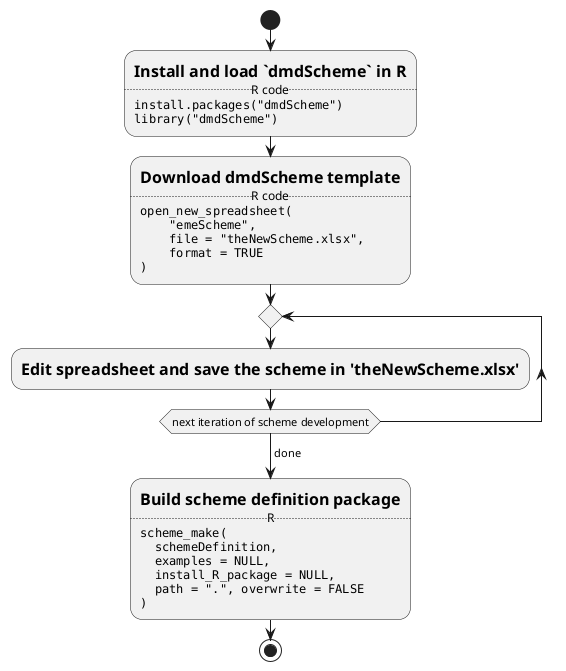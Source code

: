 #!/usr/local/bin/plantuml

@startuml

start
''''''''''''
:= Install and load `dmdScheme` in R
..R code..
""install.packages("dmdScheme")""
""library("dmdScheme")"";
''''''''''''
:= Download dmdScheme template
..R code..
""open_new_spreadsheet(""
""    "emeScheme",""
""    file = "theNewScheme.xlsx",""
""    format = TRUE""
"")"";
''''''''''''
repeat
  := Edit spreadsheet and save the scheme in 'theNewScheme.xlsx';
repeat while (next iteration of scheme development);
-> done;
''''''''''''
:= Build scheme definition package
..R..
""scheme_make(""
""  schemeDefinition,""
""  examples = NULL,""
""  install_R_package = NULL,""
""  path = ".", overwrite = FALSE""
"")"";
''''''''''''
stop

@enduml
